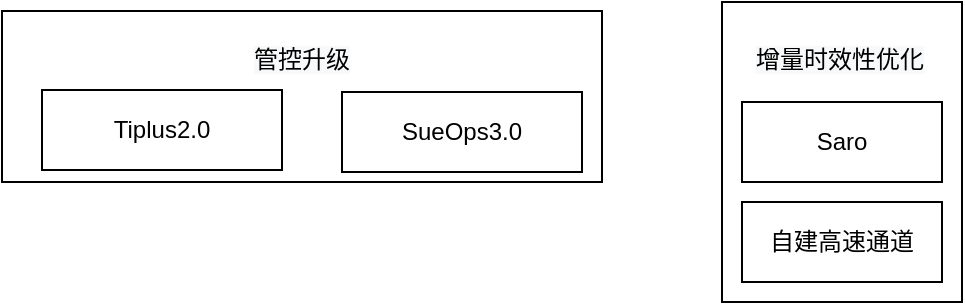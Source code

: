 <mxfile version="16.5.4" type="github">
  <diagram id="4htZDOzP5jDUyGYkSnRW" name="Page-1">
    <mxGraphModel dx="2194" dy="1145" grid="1" gridSize="10" guides="1" tooltips="1" connect="1" arrows="1" fold="1" page="1" pageScale="1" pageWidth="827" pageHeight="1169" math="0" shadow="0">
      <root>
        <mxCell id="0" />
        <mxCell id="1" parent="0" />
        <mxCell id="JT4EyiMcecOrfR4N7jG7-8" value="" style="rounded=0;whiteSpace=wrap;html=1;" vertex="1" parent="1">
          <mxGeometry x="290" y="544.5" width="300" height="85.5" as="geometry" />
        </mxCell>
        <mxCell id="JT4EyiMcecOrfR4N7jG7-2" value="SueOps3.0" style="rounded=0;whiteSpace=wrap;html=1;" vertex="1" parent="1">
          <mxGeometry x="460" y="585" width="120" height="40" as="geometry" />
        </mxCell>
        <mxCell id="JT4EyiMcecOrfR4N7jG7-3" value="Tiplus2.0" style="rounded=0;whiteSpace=wrap;html=1;" vertex="1" parent="1">
          <mxGeometry x="310" y="584" width="120" height="40" as="geometry" />
        </mxCell>
        <mxCell id="JT4EyiMcecOrfR4N7jG7-4" value="" style="rounded=0;whiteSpace=wrap;html=1;" vertex="1" parent="1">
          <mxGeometry x="650" y="540" width="120" height="150" as="geometry" />
        </mxCell>
        <mxCell id="JT4EyiMcecOrfR4N7jG7-5" value="&lt;span style=&quot;color: rgb(0 , 0 , 0) ; font-family: &amp;#34;helvetica&amp;#34; ; font-size: 12px ; font-style: normal ; font-weight: 400 ; letter-spacing: normal ; text-align: center ; text-indent: 0px ; text-transform: none ; word-spacing: 0px ; background-color: rgb(248 , 249 , 250) ; display: inline ; float: none&quot;&gt;增量时效性优化&lt;/span&gt;" style="text;whiteSpace=wrap;html=1;" vertex="1" parent="1">
          <mxGeometry x="665" y="554.5" width="90" height="30" as="geometry" />
        </mxCell>
        <mxCell id="JT4EyiMcecOrfR4N7jG7-6" value="Saro" style="rounded=0;whiteSpace=wrap;html=1;" vertex="1" parent="1">
          <mxGeometry x="660" y="590" width="100" height="40" as="geometry" />
        </mxCell>
        <mxCell id="JT4EyiMcecOrfR4N7jG7-7" value="自建高速通道" style="rounded=0;whiteSpace=wrap;html=1;" vertex="1" parent="1">
          <mxGeometry x="660" y="640" width="100" height="40" as="geometry" />
        </mxCell>
        <mxCell id="JT4EyiMcecOrfR4N7jG7-9" value="&lt;span style=&quot;color: rgb(0 , 0 , 0) ; font-family: &amp;#34;helvetica&amp;#34; ; font-size: 12px ; font-style: normal ; font-weight: 400 ; letter-spacing: normal ; text-align: center ; text-indent: 0px ; text-transform: none ; word-spacing: 0px ; background-color: rgb(248 , 249 , 250) ; display: inline ; float: none&quot;&gt;管控升级&lt;/span&gt;" style="text;whiteSpace=wrap;html=1;" vertex="1" parent="1">
          <mxGeometry x="414" y="555" width="90" height="30" as="geometry" />
        </mxCell>
      </root>
    </mxGraphModel>
  </diagram>
</mxfile>
